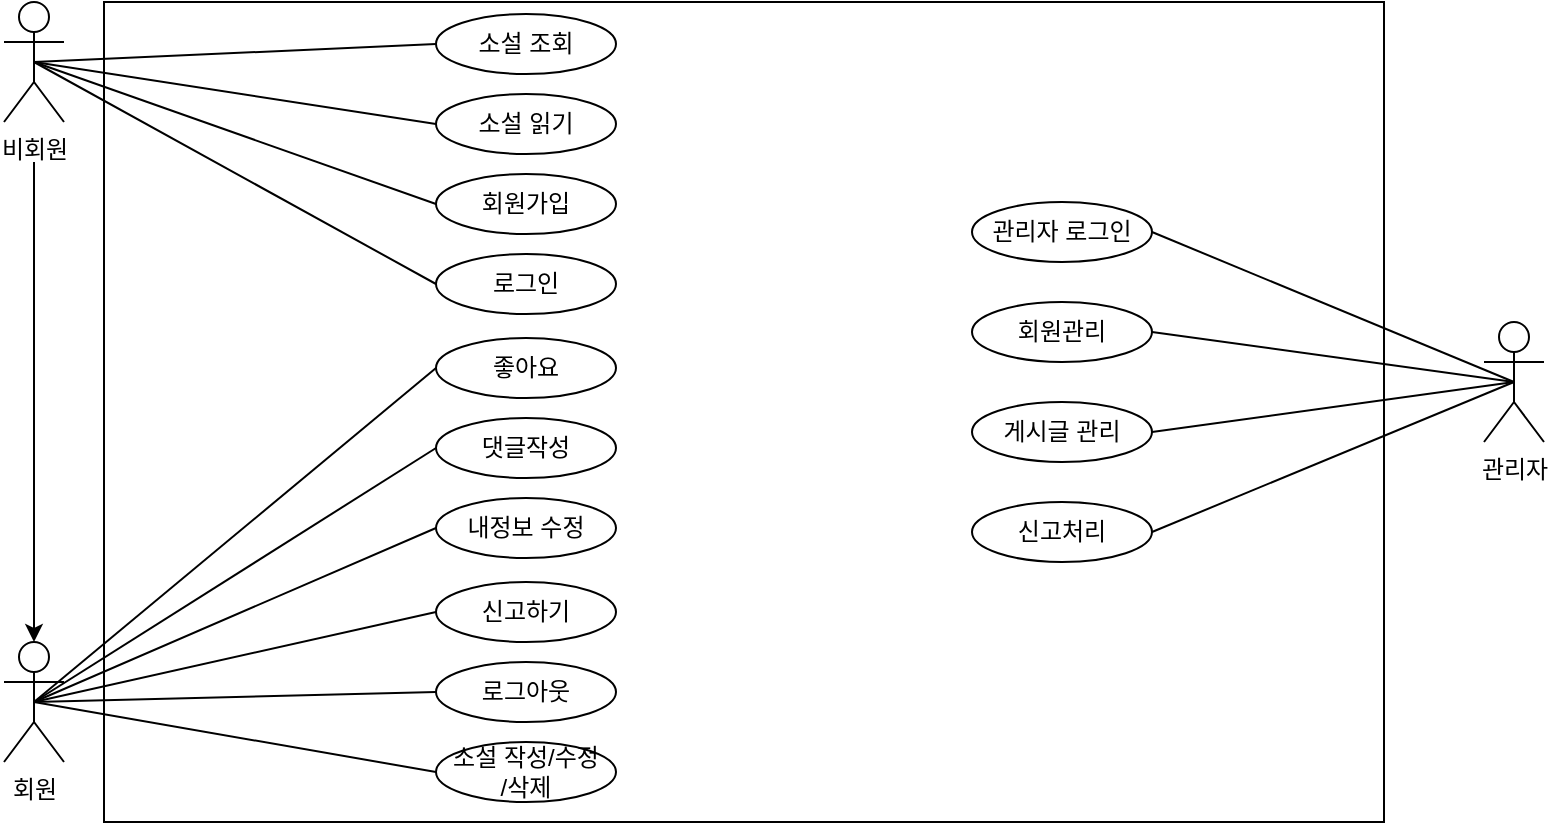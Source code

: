 <mxfile version="27.1.1">
  <diagram name="페이지-1" id="eXnWrECijklny8Q6e2Ci">
    <mxGraphModel dx="868" dy="495" grid="1" gridSize="10" guides="1" tooltips="1" connect="1" arrows="1" fold="1" page="1" pageScale="1" pageWidth="1920" pageHeight="1200" math="0" shadow="0">
      <root>
        <mxCell id="0" />
        <mxCell id="1" parent="0" />
        <mxCell id="vc0nfuA9tt5lIzq_lE2D-1" value="비회원" style="shape=umlActor;verticalLabelPosition=bottom;verticalAlign=top;html=1;outlineConnect=0;" vertex="1" parent="1">
          <mxGeometry x="70" y="60" width="30" height="60" as="geometry" />
        </mxCell>
        <mxCell id="vc0nfuA9tt5lIzq_lE2D-2" value="회원" style="shape=umlActor;verticalLabelPosition=bottom;verticalAlign=top;html=1;outlineConnect=0;" vertex="1" parent="1">
          <mxGeometry x="70" y="380" width="30" height="60" as="geometry" />
        </mxCell>
        <mxCell id="vc0nfuA9tt5lIzq_lE2D-3" value="관리자" style="shape=umlActor;verticalLabelPosition=bottom;verticalAlign=top;html=1;outlineConnect=0;" vertex="1" parent="1">
          <mxGeometry x="810" y="220" width="30" height="60" as="geometry" />
        </mxCell>
        <mxCell id="vc0nfuA9tt5lIzq_lE2D-6" value="" style="rounded=0;whiteSpace=wrap;html=1;" vertex="1" parent="1">
          <mxGeometry x="120" y="60" width="640" height="410" as="geometry" />
        </mxCell>
        <mxCell id="vc0nfuA9tt5lIzq_lE2D-8" value="소설 조회" style="ellipse;whiteSpace=wrap;html=1;" vertex="1" parent="1">
          <mxGeometry x="286" y="66" width="90" height="30" as="geometry" />
        </mxCell>
        <mxCell id="vc0nfuA9tt5lIzq_lE2D-9" value="회원가입" style="ellipse;whiteSpace=wrap;html=1;" vertex="1" parent="1">
          <mxGeometry x="286" y="146" width="90" height="30" as="geometry" />
        </mxCell>
        <mxCell id="vc0nfuA9tt5lIzq_lE2D-10" value="소설 읽기" style="ellipse;whiteSpace=wrap;html=1;" vertex="1" parent="1">
          <mxGeometry x="286" y="106" width="90" height="30" as="geometry" />
        </mxCell>
        <mxCell id="vc0nfuA9tt5lIzq_lE2D-11" value="좋아요" style="ellipse;whiteSpace=wrap;html=1;" vertex="1" parent="1">
          <mxGeometry x="286" y="228" width="90" height="30" as="geometry" />
        </mxCell>
        <mxCell id="vc0nfuA9tt5lIzq_lE2D-12" value="로그인" style="ellipse;whiteSpace=wrap;html=1;" vertex="1" parent="1">
          <mxGeometry x="286" y="186" width="90" height="30" as="geometry" />
        </mxCell>
        <mxCell id="vc0nfuA9tt5lIzq_lE2D-13" value="로그아웃" style="ellipse;whiteSpace=wrap;html=1;" vertex="1" parent="1">
          <mxGeometry x="286" y="390" width="90" height="30" as="geometry" />
        </mxCell>
        <mxCell id="vc0nfuA9tt5lIzq_lE2D-14" value="내정보 수정" style="ellipse;whiteSpace=wrap;html=1;" vertex="1" parent="1">
          <mxGeometry x="286" y="308" width="90" height="30" as="geometry" />
        </mxCell>
        <mxCell id="vc0nfuA9tt5lIzq_lE2D-15" value="댓글작성" style="ellipse;whiteSpace=wrap;html=1;" vertex="1" parent="1">
          <mxGeometry x="286" y="268" width="90" height="30" as="geometry" />
        </mxCell>
        <mxCell id="vc0nfuA9tt5lIzq_lE2D-19" value="소설 작성/수정&lt;br&gt;/삭제" style="ellipse;whiteSpace=wrap;html=1;" vertex="1" parent="1">
          <mxGeometry x="286" y="430" width="90" height="30" as="geometry" />
        </mxCell>
        <mxCell id="vc0nfuA9tt5lIzq_lE2D-22" value="" style="endArrow=none;html=1;rounded=0;entryX=0;entryY=0.5;entryDx=0;entryDy=0;exitX=0.5;exitY=0.5;exitDx=0;exitDy=0;exitPerimeter=0;" edge="1" parent="1" source="vc0nfuA9tt5lIzq_lE2D-1" target="vc0nfuA9tt5lIzq_lE2D-8">
          <mxGeometry width="50" height="50" relative="1" as="geometry">
            <mxPoint x="410" y="280" as="sourcePoint" />
            <mxPoint x="460" y="230" as="targetPoint" />
          </mxGeometry>
        </mxCell>
        <mxCell id="vc0nfuA9tt5lIzq_lE2D-23" value="" style="endArrow=none;html=1;rounded=0;entryX=0;entryY=0.5;entryDx=0;entryDy=0;exitX=0.5;exitY=0.5;exitDx=0;exitDy=0;exitPerimeter=0;" edge="1" parent="1" source="vc0nfuA9tt5lIzq_lE2D-1" target="vc0nfuA9tt5lIzq_lE2D-9">
          <mxGeometry width="50" height="50" relative="1" as="geometry">
            <mxPoint x="240" y="100" as="sourcePoint" />
            <mxPoint x="340" y="113" as="targetPoint" />
          </mxGeometry>
        </mxCell>
        <mxCell id="vc0nfuA9tt5lIzq_lE2D-24" value="" style="endArrow=none;html=1;rounded=0;entryX=0;entryY=0.5;entryDx=0;entryDy=0;exitX=0.5;exitY=0.5;exitDx=0;exitDy=0;exitPerimeter=0;" edge="1" parent="1" source="vc0nfuA9tt5lIzq_lE2D-1" target="vc0nfuA9tt5lIzq_lE2D-12">
          <mxGeometry width="50" height="50" relative="1" as="geometry">
            <mxPoint x="380" y="90" as="sourcePoint" />
            <mxPoint x="470" y="103" as="targetPoint" />
          </mxGeometry>
        </mxCell>
        <mxCell id="vc0nfuA9tt5lIzq_lE2D-25" value="" style="endArrow=none;html=1;rounded=0;exitX=0.5;exitY=0.5;exitDx=0;exitDy=0;exitPerimeter=0;entryX=0;entryY=0.5;entryDx=0;entryDy=0;" edge="1" parent="1" source="vc0nfuA9tt5lIzq_lE2D-1" target="vc0nfuA9tt5lIzq_lE2D-10">
          <mxGeometry width="50" height="50" relative="1" as="geometry">
            <mxPoint x="110" y="130" as="sourcePoint" />
            <mxPoint x="210" y="143" as="targetPoint" />
          </mxGeometry>
        </mxCell>
        <mxCell id="vc0nfuA9tt5lIzq_lE2D-26" value="" style="endArrow=none;html=1;rounded=0;entryX=0;entryY=0.5;entryDx=0;entryDy=0;exitX=0.5;exitY=0.5;exitDx=0;exitDy=0;exitPerimeter=0;" edge="1" parent="1" source="vc0nfuA9tt5lIzq_lE2D-2" target="vc0nfuA9tt5lIzq_lE2D-15">
          <mxGeometry width="50" height="50" relative="1" as="geometry">
            <mxPoint x="460" y="170" as="sourcePoint" />
            <mxPoint x="575" y="305" as="targetPoint" />
          </mxGeometry>
        </mxCell>
        <mxCell id="vc0nfuA9tt5lIzq_lE2D-27" value="" style="endArrow=none;html=1;rounded=0;entryX=0;entryY=0.5;entryDx=0;entryDy=0;exitX=0.5;exitY=0.5;exitDx=0;exitDy=0;exitPerimeter=0;" edge="1" parent="1" source="vc0nfuA9tt5lIzq_lE2D-2" target="vc0nfuA9tt5lIzq_lE2D-13">
          <mxGeometry width="50" height="50" relative="1" as="geometry">
            <mxPoint x="430" y="180" as="sourcePoint" />
            <mxPoint x="545" y="315" as="targetPoint" />
          </mxGeometry>
        </mxCell>
        <mxCell id="vc0nfuA9tt5lIzq_lE2D-28" value="" style="endArrow=none;html=1;rounded=0;entryX=0;entryY=0.5;entryDx=0;entryDy=0;exitX=0.5;exitY=0.5;exitDx=0;exitDy=0;exitPerimeter=0;" edge="1" parent="1" source="vc0nfuA9tt5lIzq_lE2D-2" target="vc0nfuA9tt5lIzq_lE2D-14">
          <mxGeometry width="50" height="50" relative="1" as="geometry">
            <mxPoint x="470" y="180" as="sourcePoint" />
            <mxPoint x="585" y="315" as="targetPoint" />
          </mxGeometry>
        </mxCell>
        <mxCell id="vc0nfuA9tt5lIzq_lE2D-29" value="" style="endArrow=none;html=1;rounded=0;entryX=0;entryY=0.5;entryDx=0;entryDy=0;exitX=0.5;exitY=0.5;exitDx=0;exitDy=0;exitPerimeter=0;" edge="1" parent="1" source="vc0nfuA9tt5lIzq_lE2D-2" target="vc0nfuA9tt5lIzq_lE2D-19">
          <mxGeometry width="50" height="50" relative="1" as="geometry">
            <mxPoint x="470" y="180" as="sourcePoint" />
            <mxPoint x="585" y="315" as="targetPoint" />
          </mxGeometry>
        </mxCell>
        <mxCell id="vc0nfuA9tt5lIzq_lE2D-30" value="" style="endArrow=none;html=1;rounded=0;entryX=0;entryY=0.5;entryDx=0;entryDy=0;exitX=0.5;exitY=0.5;exitDx=0;exitDy=0;exitPerimeter=0;" edge="1" parent="1" source="vc0nfuA9tt5lIzq_lE2D-2" target="vc0nfuA9tt5lIzq_lE2D-11">
          <mxGeometry width="50" height="50" relative="1" as="geometry">
            <mxPoint x="210" y="320" as="sourcePoint" />
            <mxPoint x="325" y="455" as="targetPoint" />
          </mxGeometry>
        </mxCell>
        <mxCell id="vc0nfuA9tt5lIzq_lE2D-31" value="" style="endArrow=classic;html=1;rounded=0;entryX=0.5;entryY=0;entryDx=0;entryDy=0;entryPerimeter=0;" edge="1" parent="1" target="vc0nfuA9tt5lIzq_lE2D-2">
          <mxGeometry width="50" height="50" relative="1" as="geometry">
            <mxPoint x="85" y="140" as="sourcePoint" />
            <mxPoint x="460" y="230" as="targetPoint" />
          </mxGeometry>
        </mxCell>
        <mxCell id="vc0nfuA9tt5lIzq_lE2D-32" value="신고처리" style="ellipse;whiteSpace=wrap;html=1;" vertex="1" parent="1">
          <mxGeometry x="554" y="310" width="90" height="30" as="geometry" />
        </mxCell>
        <mxCell id="vc0nfuA9tt5lIzq_lE2D-33" value="게시글 관리" style="ellipse;whiteSpace=wrap;html=1;" vertex="1" parent="1">
          <mxGeometry x="554" y="260" width="90" height="30" as="geometry" />
        </mxCell>
        <mxCell id="vc0nfuA9tt5lIzq_lE2D-34" value="회원관리" style="ellipse;whiteSpace=wrap;html=1;" vertex="1" parent="1">
          <mxGeometry x="554" y="210" width="90" height="30" as="geometry" />
        </mxCell>
        <mxCell id="vc0nfuA9tt5lIzq_lE2D-35" value="관리자 로그인" style="ellipse;whiteSpace=wrap;html=1;" vertex="1" parent="1">
          <mxGeometry x="554" y="160" width="90" height="30" as="geometry" />
        </mxCell>
        <mxCell id="vc0nfuA9tt5lIzq_lE2D-36" value="신고하기" style="ellipse;whiteSpace=wrap;html=1;" vertex="1" parent="1">
          <mxGeometry x="286" y="350" width="90" height="30" as="geometry" />
        </mxCell>
        <mxCell id="vc0nfuA9tt5lIzq_lE2D-37" value="" style="endArrow=none;html=1;rounded=0;entryX=0;entryY=0.5;entryDx=0;entryDy=0;exitX=0.5;exitY=0.5;exitDx=0;exitDy=0;exitPerimeter=0;" edge="1" parent="1" source="vc0nfuA9tt5lIzq_lE2D-2" target="vc0nfuA9tt5lIzq_lE2D-36">
          <mxGeometry width="50" height="50" relative="1" as="geometry">
            <mxPoint x="180" y="537" as="sourcePoint" />
            <mxPoint x="295" y="370" as="targetPoint" />
          </mxGeometry>
        </mxCell>
        <mxCell id="vc0nfuA9tt5lIzq_lE2D-38" value="" style="endArrow=none;html=1;rounded=0;entryX=1;entryY=0.5;entryDx=0;entryDy=0;exitX=0.5;exitY=0.5;exitDx=0;exitDy=0;exitPerimeter=0;" edge="1" parent="1" source="vc0nfuA9tt5lIzq_lE2D-3" target="vc0nfuA9tt5lIzq_lE2D-35">
          <mxGeometry width="50" height="50" relative="1" as="geometry">
            <mxPoint x="370" y="395" as="sourcePoint" />
            <mxPoint x="485" y="350" as="targetPoint" />
          </mxGeometry>
        </mxCell>
        <mxCell id="vc0nfuA9tt5lIzq_lE2D-39" value="" style="endArrow=none;html=1;rounded=0;entryX=0.5;entryY=0.5;entryDx=0;entryDy=0;exitX=1;exitY=0.5;exitDx=0;exitDy=0;entryPerimeter=0;" edge="1" parent="1" source="vc0nfuA9tt5lIzq_lE2D-33" target="vc0nfuA9tt5lIzq_lE2D-3">
          <mxGeometry width="50" height="50" relative="1" as="geometry">
            <mxPoint x="935" y="275" as="sourcePoint" />
            <mxPoint x="800" y="200" as="targetPoint" />
          </mxGeometry>
        </mxCell>
        <mxCell id="vc0nfuA9tt5lIzq_lE2D-40" value="" style="endArrow=none;html=1;rounded=0;entryX=0.5;entryY=0.5;entryDx=0;entryDy=0;exitX=1;exitY=0.5;exitDx=0;exitDy=0;entryPerimeter=0;" edge="1" parent="1" source="vc0nfuA9tt5lIzq_lE2D-32" target="vc0nfuA9tt5lIzq_lE2D-3">
          <mxGeometry width="50" height="50" relative="1" as="geometry">
            <mxPoint x="985" y="315" as="sourcePoint" />
            <mxPoint x="850" y="240" as="targetPoint" />
          </mxGeometry>
        </mxCell>
        <mxCell id="vc0nfuA9tt5lIzq_lE2D-41" value="" style="endArrow=none;html=1;rounded=0;entryX=0.5;entryY=0.5;entryDx=0;entryDy=0;exitX=1;exitY=0.5;exitDx=0;exitDy=0;entryPerimeter=0;" edge="1" parent="1" source="vc0nfuA9tt5lIzq_lE2D-34" target="vc0nfuA9tt5lIzq_lE2D-3">
          <mxGeometry width="50" height="50" relative="1" as="geometry">
            <mxPoint x="995" y="305" as="sourcePoint" />
            <mxPoint x="860" y="230" as="targetPoint" />
          </mxGeometry>
        </mxCell>
      </root>
    </mxGraphModel>
  </diagram>
</mxfile>
